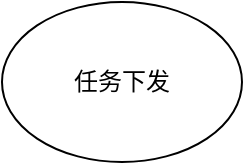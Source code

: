 <mxfile version="15.3.1" type="github"><diagram id="U1JF1a8yleO5Nu3D4Tec" name="Page-1"><mxGraphModel dx="1666" dy="680" grid="1" gridSize="10" guides="1" tooltips="1" connect="1" arrows="1" fold="1" page="1" pageScale="1" pageWidth="827" pageHeight="1169" math="0" shadow="0"><root><mxCell id="0"/><mxCell id="1" parent="0"/><mxCell id="i0yCGT2b-6QgQ9XEcK7U-1" value="任务下发" style="ellipse;whiteSpace=wrap;html=1;" vertex="1" parent="1"><mxGeometry x="110" y="190" width="120" height="80" as="geometry"/></mxCell></root></mxGraphModel></diagram></mxfile>